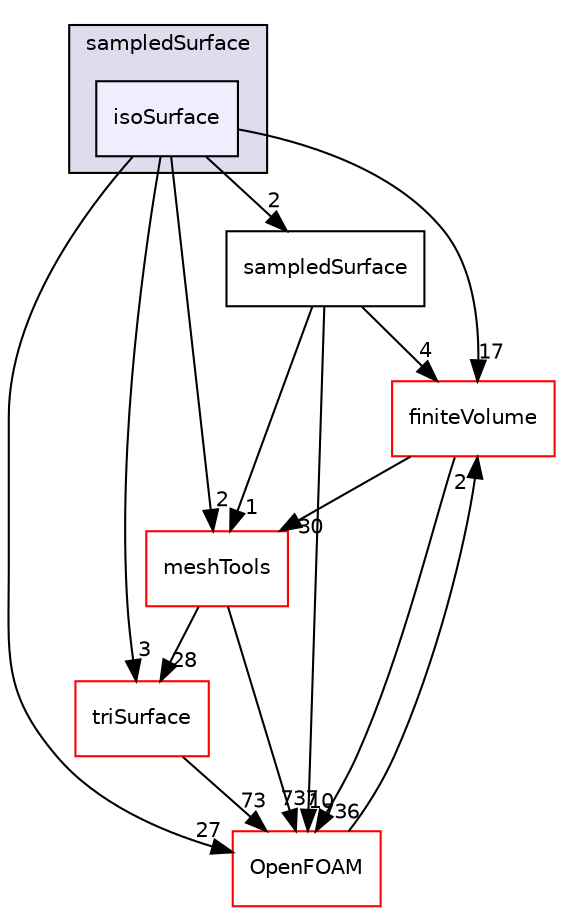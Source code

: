 digraph "src/sampling/sampledSurface/isoSurface" {
  bgcolor=transparent;
  compound=true
  node [ fontsize="10", fontname="Helvetica"];
  edge [ labelfontsize="10", labelfontname="Helvetica"];
  subgraph clusterdir_daf57321dd7c30092fd489dbb1aa8219 {
    graph [ bgcolor="#ddddee", pencolor="black", label="sampledSurface" fontname="Helvetica", fontsize="10", URL="dir_daf57321dd7c30092fd489dbb1aa8219.html"]
  dir_c8a62322370ef6340e4f95b061ece7b0 [shape=box, label="isoSurface", style="filled", fillcolor="#eeeeff", pencolor="black", URL="dir_c8a62322370ef6340e4f95b061ece7b0.html"];
  }
  dir_9bd15774b555cf7259a6fa18f99fe99b [shape=box label="finiteVolume" color="red" URL="dir_9bd15774b555cf7259a6fa18f99fe99b.html"];
  dir_b63c002b7559990bd414058641eb48ad [shape=box label="triSurface" color="red" URL="dir_b63c002b7559990bd414058641eb48ad.html"];
  dir_ae30ad0bef50cf391b24c614251bb9fd [shape=box label="meshTools" color="red" URL="dir_ae30ad0bef50cf391b24c614251bb9fd.html"];
  dir_d52de1bc4d4115df4cf40033a334db55 [shape=box label="sampledSurface" URL="dir_d52de1bc4d4115df4cf40033a334db55.html"];
  dir_c5473ff19b20e6ec4dfe5c310b3778a8 [shape=box label="OpenFOAM" color="red" URL="dir_c5473ff19b20e6ec4dfe5c310b3778a8.html"];
  dir_9bd15774b555cf7259a6fa18f99fe99b->dir_ae30ad0bef50cf391b24c614251bb9fd [headlabel="30", labeldistance=1.5 headhref="dir_000894_001742.html"];
  dir_9bd15774b555cf7259a6fa18f99fe99b->dir_c5473ff19b20e6ec4dfe5c310b3778a8 [headlabel="736", labeldistance=1.5 headhref="dir_000894_001888.html"];
  dir_c8a62322370ef6340e4f95b061ece7b0->dir_9bd15774b555cf7259a6fa18f99fe99b [headlabel="17", labeldistance=1.5 headhref="dir_002634_000894.html"];
  dir_c8a62322370ef6340e4f95b061ece7b0->dir_b63c002b7559990bd414058641eb48ad [headlabel="3", labeldistance=1.5 headhref="dir_002634_002965.html"];
  dir_c8a62322370ef6340e4f95b061ece7b0->dir_ae30ad0bef50cf391b24c614251bb9fd [headlabel="2", labeldistance=1.5 headhref="dir_002634_001742.html"];
  dir_c8a62322370ef6340e4f95b061ece7b0->dir_d52de1bc4d4115df4cf40033a334db55 [headlabel="2", labeldistance=1.5 headhref="dir_002634_002639.html"];
  dir_c8a62322370ef6340e4f95b061ece7b0->dir_c5473ff19b20e6ec4dfe5c310b3778a8 [headlabel="27", labeldistance=1.5 headhref="dir_002634_001888.html"];
  dir_b63c002b7559990bd414058641eb48ad->dir_c5473ff19b20e6ec4dfe5c310b3778a8 [headlabel="73", labeldistance=1.5 headhref="dir_002965_001888.html"];
  dir_ae30ad0bef50cf391b24c614251bb9fd->dir_b63c002b7559990bd414058641eb48ad [headlabel="28", labeldistance=1.5 headhref="dir_001742_002965.html"];
  dir_ae30ad0bef50cf391b24c614251bb9fd->dir_c5473ff19b20e6ec4dfe5c310b3778a8 [headlabel="737", labeldistance=1.5 headhref="dir_001742_001888.html"];
  dir_d52de1bc4d4115df4cf40033a334db55->dir_9bd15774b555cf7259a6fa18f99fe99b [headlabel="4", labeldistance=1.5 headhref="dir_002639_000894.html"];
  dir_d52de1bc4d4115df4cf40033a334db55->dir_ae30ad0bef50cf391b24c614251bb9fd [headlabel="1", labeldistance=1.5 headhref="dir_002639_001742.html"];
  dir_d52de1bc4d4115df4cf40033a334db55->dir_c5473ff19b20e6ec4dfe5c310b3778a8 [headlabel="10", labeldistance=1.5 headhref="dir_002639_001888.html"];
  dir_c5473ff19b20e6ec4dfe5c310b3778a8->dir_9bd15774b555cf7259a6fa18f99fe99b [headlabel="2", labeldistance=1.5 headhref="dir_001888_000894.html"];
}

